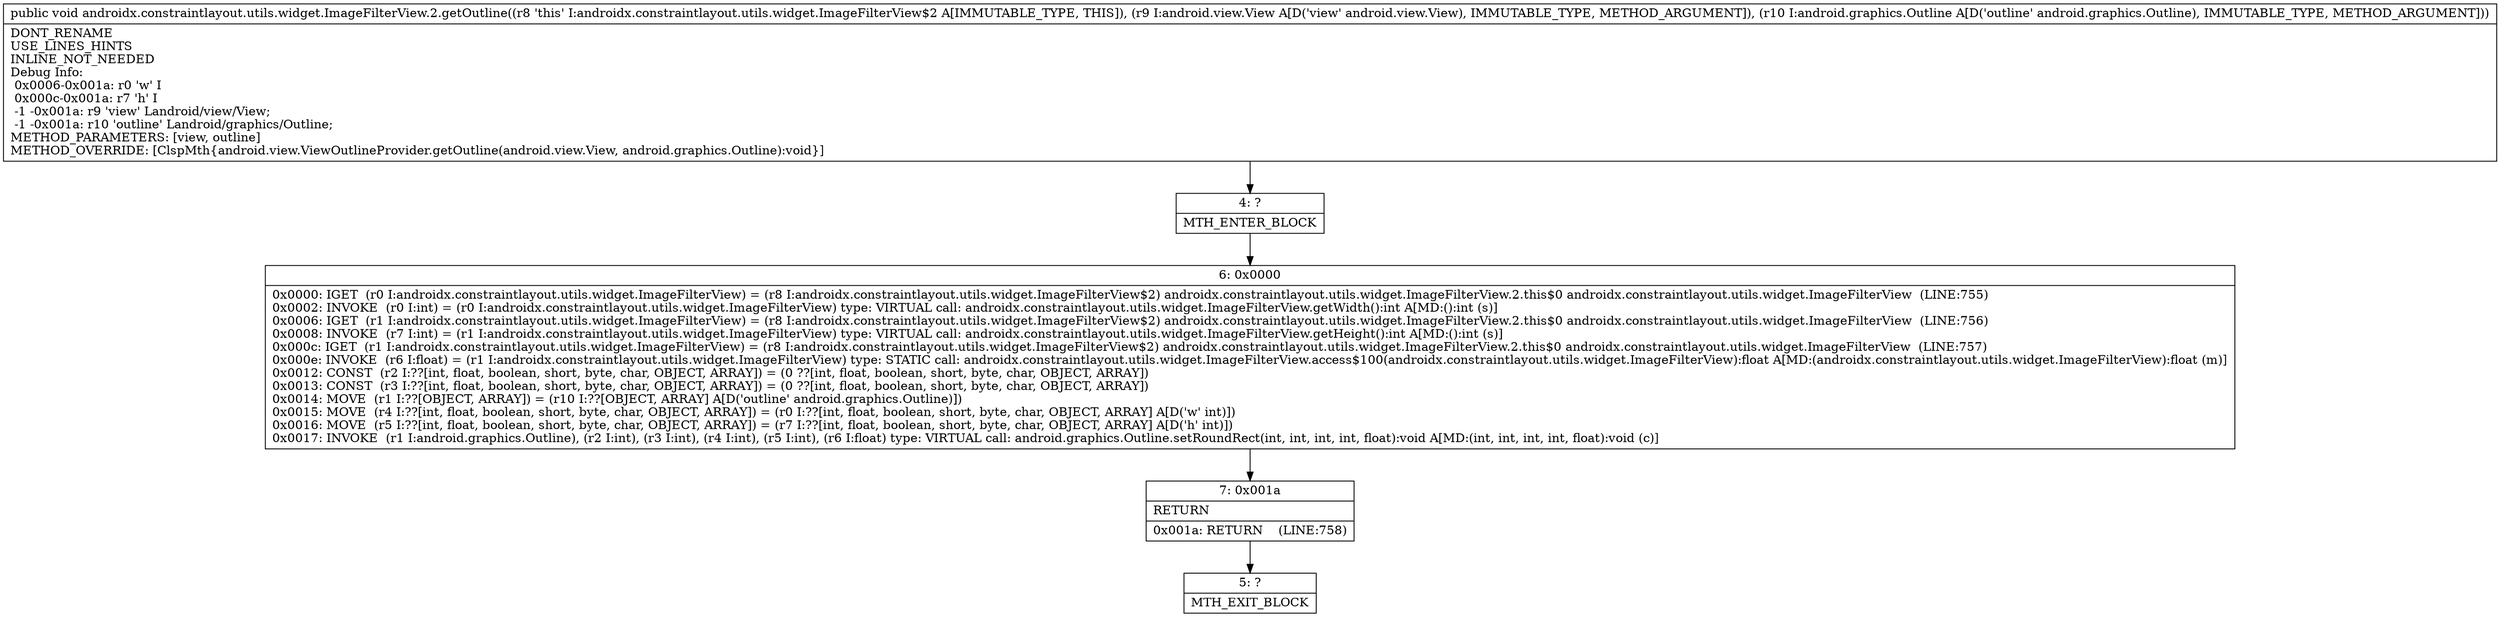 digraph "CFG forandroidx.constraintlayout.utils.widget.ImageFilterView.2.getOutline(Landroid\/view\/View;Landroid\/graphics\/Outline;)V" {
Node_4 [shape=record,label="{4\:\ ?|MTH_ENTER_BLOCK\l}"];
Node_6 [shape=record,label="{6\:\ 0x0000|0x0000: IGET  (r0 I:androidx.constraintlayout.utils.widget.ImageFilterView) = (r8 I:androidx.constraintlayout.utils.widget.ImageFilterView$2) androidx.constraintlayout.utils.widget.ImageFilterView.2.this$0 androidx.constraintlayout.utils.widget.ImageFilterView  (LINE:755)\l0x0002: INVOKE  (r0 I:int) = (r0 I:androidx.constraintlayout.utils.widget.ImageFilterView) type: VIRTUAL call: androidx.constraintlayout.utils.widget.ImageFilterView.getWidth():int A[MD:():int (s)]\l0x0006: IGET  (r1 I:androidx.constraintlayout.utils.widget.ImageFilterView) = (r8 I:androidx.constraintlayout.utils.widget.ImageFilterView$2) androidx.constraintlayout.utils.widget.ImageFilterView.2.this$0 androidx.constraintlayout.utils.widget.ImageFilterView  (LINE:756)\l0x0008: INVOKE  (r7 I:int) = (r1 I:androidx.constraintlayout.utils.widget.ImageFilterView) type: VIRTUAL call: androidx.constraintlayout.utils.widget.ImageFilterView.getHeight():int A[MD:():int (s)]\l0x000c: IGET  (r1 I:androidx.constraintlayout.utils.widget.ImageFilterView) = (r8 I:androidx.constraintlayout.utils.widget.ImageFilterView$2) androidx.constraintlayout.utils.widget.ImageFilterView.2.this$0 androidx.constraintlayout.utils.widget.ImageFilterView  (LINE:757)\l0x000e: INVOKE  (r6 I:float) = (r1 I:androidx.constraintlayout.utils.widget.ImageFilterView) type: STATIC call: androidx.constraintlayout.utils.widget.ImageFilterView.access$100(androidx.constraintlayout.utils.widget.ImageFilterView):float A[MD:(androidx.constraintlayout.utils.widget.ImageFilterView):float (m)]\l0x0012: CONST  (r2 I:??[int, float, boolean, short, byte, char, OBJECT, ARRAY]) = (0 ??[int, float, boolean, short, byte, char, OBJECT, ARRAY]) \l0x0013: CONST  (r3 I:??[int, float, boolean, short, byte, char, OBJECT, ARRAY]) = (0 ??[int, float, boolean, short, byte, char, OBJECT, ARRAY]) \l0x0014: MOVE  (r1 I:??[OBJECT, ARRAY]) = (r10 I:??[OBJECT, ARRAY] A[D('outline' android.graphics.Outline)]) \l0x0015: MOVE  (r4 I:??[int, float, boolean, short, byte, char, OBJECT, ARRAY]) = (r0 I:??[int, float, boolean, short, byte, char, OBJECT, ARRAY] A[D('w' int)]) \l0x0016: MOVE  (r5 I:??[int, float, boolean, short, byte, char, OBJECT, ARRAY]) = (r7 I:??[int, float, boolean, short, byte, char, OBJECT, ARRAY] A[D('h' int)]) \l0x0017: INVOKE  (r1 I:android.graphics.Outline), (r2 I:int), (r3 I:int), (r4 I:int), (r5 I:int), (r6 I:float) type: VIRTUAL call: android.graphics.Outline.setRoundRect(int, int, int, int, float):void A[MD:(int, int, int, int, float):void (c)]\l}"];
Node_7 [shape=record,label="{7\:\ 0x001a|RETURN\l|0x001a: RETURN    (LINE:758)\l}"];
Node_5 [shape=record,label="{5\:\ ?|MTH_EXIT_BLOCK\l}"];
MethodNode[shape=record,label="{public void androidx.constraintlayout.utils.widget.ImageFilterView.2.getOutline((r8 'this' I:androidx.constraintlayout.utils.widget.ImageFilterView$2 A[IMMUTABLE_TYPE, THIS]), (r9 I:android.view.View A[D('view' android.view.View), IMMUTABLE_TYPE, METHOD_ARGUMENT]), (r10 I:android.graphics.Outline A[D('outline' android.graphics.Outline), IMMUTABLE_TYPE, METHOD_ARGUMENT]))  | DONT_RENAME\lUSE_LINES_HINTS\lINLINE_NOT_NEEDED\lDebug Info:\l  0x0006\-0x001a: r0 'w' I\l  0x000c\-0x001a: r7 'h' I\l  \-1 \-0x001a: r9 'view' Landroid\/view\/View;\l  \-1 \-0x001a: r10 'outline' Landroid\/graphics\/Outline;\lMETHOD_PARAMETERS: [view, outline]\lMETHOD_OVERRIDE: [ClspMth\{android.view.ViewOutlineProvider.getOutline(android.view.View, android.graphics.Outline):void\}]\l}"];
MethodNode -> Node_4;Node_4 -> Node_6;
Node_6 -> Node_7;
Node_7 -> Node_5;
}

